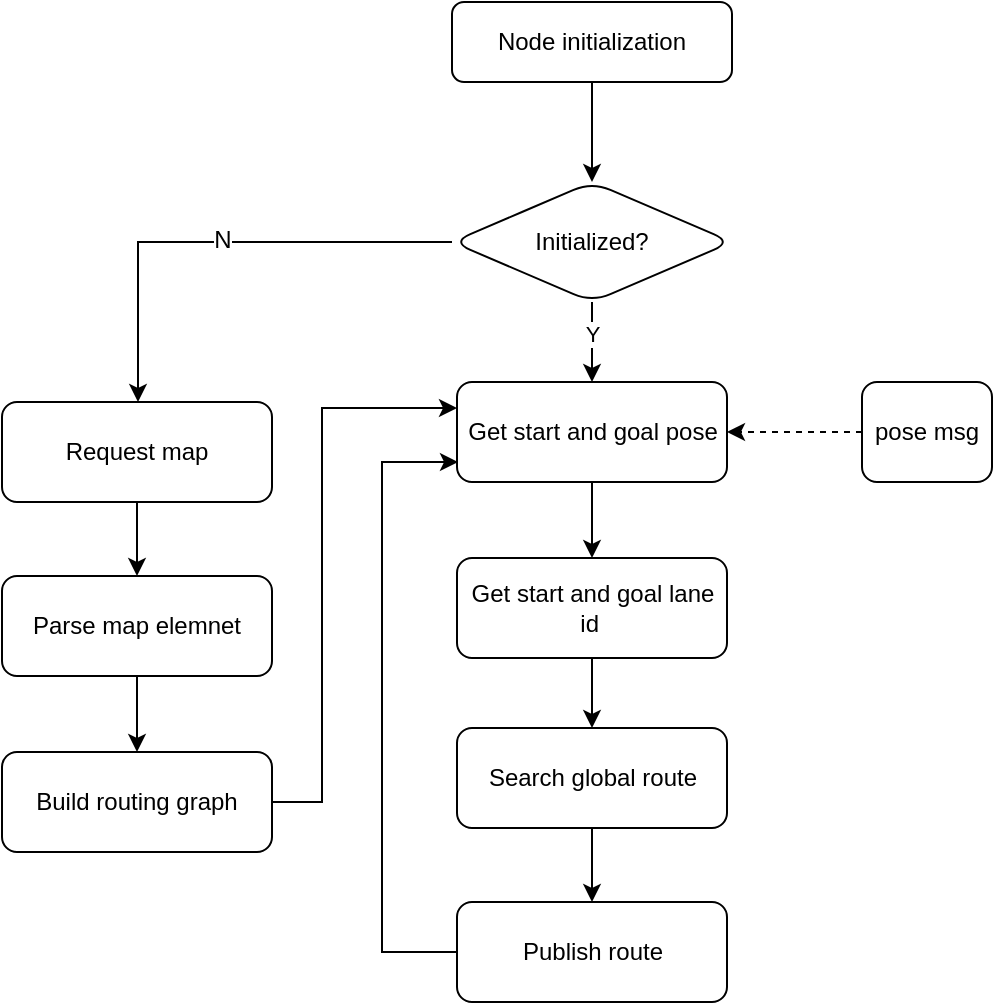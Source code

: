 <mxfile version="14.4.3" type="device" pages="2"><diagram id="N0ErzPFd7kVXvaLLsifH" name="Page-1"><mxGraphModel dx="1422" dy="796" grid="1" gridSize="10" guides="1" tooltips="1" connect="1" arrows="1" fold="1" page="1" pageScale="1" pageWidth="850" pageHeight="1100" math="0" shadow="0"><root><mxCell id="0"/><mxCell id="1" parent="0"/><mxCell id="ewvFCXUSaIu8sQdWahFU-9" style="edgeStyle=orthogonalEdgeStyle;rounded=0;orthogonalLoop=1;jettySize=auto;html=1;exitX=0;exitY=0.5;exitDx=0;exitDy=0;entryX=0.5;entryY=0;entryDx=0;entryDy=0;" parent="1" source="9wMQSS59U6I3hOSGmv3K-1" target="ewvFCXUSaIu8sQdWahFU-3" edge="1"><mxGeometry relative="1" as="geometry"><Array as="points"><mxPoint x="238" y="270"/><mxPoint x="238" y="350"/></Array></mxGeometry></mxCell><mxCell id="9wMQSS59U6I3hOSGmv3K-6" value="N" style="edgeLabel;html=1;align=center;verticalAlign=middle;resizable=0;points=[];fontSize=12;" parent="ewvFCXUSaIu8sQdWahFU-9" vertex="1" connectable="0"><mxGeometry x="0.16" relative="1" as="geometry"><mxPoint x="22.71" y="-1.03" as="offset"/></mxGeometry></mxCell><mxCell id="9wMQSS59U6I3hOSGmv3K-2" value="" style="edgeStyle=orthogonalEdgeStyle;rounded=0;orthogonalLoop=1;jettySize=auto;html=1;" parent="1" source="ewvFCXUSaIu8sQdWahFU-1" target="9wMQSS59U6I3hOSGmv3K-1" edge="1"><mxGeometry relative="1" as="geometry"/></mxCell><mxCell id="ewvFCXUSaIu8sQdWahFU-1" value="&lt;span style=&quot;font-size: 12px&quot;&gt;Node initialization&lt;/span&gt;" style="rounded=1;whiteSpace=wrap;html=1;fontSize=12;" parent="1" vertex="1"><mxGeometry x="395" y="150" width="140" height="40" as="geometry"/></mxCell><mxCell id="9wMQSS59U6I3hOSGmv3K-3" value="" style="edgeStyle=orthogonalEdgeStyle;rounded=0;orthogonalLoop=1;jettySize=auto;html=1;fontSize=12;" parent="1" source="ewvFCXUSaIu8sQdWahFU-3" target="ewvFCXUSaIu8sQdWahFU-6" edge="1"><mxGeometry relative="1" as="geometry"/></mxCell><mxCell id="ewvFCXUSaIu8sQdWahFU-3" value="Request map" style="rounded=1;whiteSpace=wrap;html=1;" parent="1" vertex="1"><mxGeometry x="170" y="350" width="135" height="50" as="geometry"/></mxCell><mxCell id="9wMQSS59U6I3hOSGmv3K-4" value="" style="edgeStyle=orthogonalEdgeStyle;rounded=0;orthogonalLoop=1;jettySize=auto;html=1;fontSize=12;" parent="1" source="ewvFCXUSaIu8sQdWahFU-6" target="ewvFCXUSaIu8sQdWahFU-20" edge="1"><mxGeometry relative="1" as="geometry"/></mxCell><mxCell id="ewvFCXUSaIu8sQdWahFU-6" value="Parse map elemnet" style="rounded=1;whiteSpace=wrap;html=1;" parent="1" vertex="1"><mxGeometry x="170" y="437" width="135" height="50" as="geometry"/></mxCell><mxCell id="ewvFCXUSaIu8sQdWahFU-14" value="" style="edgeStyle=orthogonalEdgeStyle;rounded=0;orthogonalLoop=1;jettySize=auto;html=1;" parent="1" source="ewvFCXUSaIu8sQdWahFU-11" target="ewvFCXUSaIu8sQdWahFU-13" edge="1"><mxGeometry relative="1" as="geometry"/></mxCell><mxCell id="ewvFCXUSaIu8sQdWahFU-11" value="Get start and goal pose" style="whiteSpace=wrap;html=1;rounded=1;" parent="1" vertex="1"><mxGeometry x="397.5" y="340" width="135" height="50" as="geometry"/></mxCell><mxCell id="ewvFCXUSaIu8sQdWahFU-16" value="" style="edgeStyle=orthogonalEdgeStyle;rounded=0;orthogonalLoop=1;jettySize=auto;html=1;" parent="1" source="ewvFCXUSaIu8sQdWahFU-13" target="ewvFCXUSaIu8sQdWahFU-15" edge="1"><mxGeometry relative="1" as="geometry"/></mxCell><mxCell id="ewvFCXUSaIu8sQdWahFU-13" value="Get start and goal lane id&amp;nbsp;" style="whiteSpace=wrap;html=1;rounded=1;" parent="1" vertex="1"><mxGeometry x="397.5" y="428" width="135" height="50" as="geometry"/></mxCell><mxCell id="ewvFCXUSaIu8sQdWahFU-19" value="" style="edgeStyle=orthogonalEdgeStyle;rounded=0;orthogonalLoop=1;jettySize=auto;html=1;" parent="1" source="ewvFCXUSaIu8sQdWahFU-15" target="ewvFCXUSaIu8sQdWahFU-18" edge="1"><mxGeometry relative="1" as="geometry"/></mxCell><mxCell id="ewvFCXUSaIu8sQdWahFU-15" value="Search global route" style="whiteSpace=wrap;html=1;rounded=1;" parent="1" vertex="1"><mxGeometry x="397.5" y="513" width="135" height="50" as="geometry"/></mxCell><mxCell id="9wMQSS59U6I3hOSGmv3K-10" style="edgeStyle=orthogonalEdgeStyle;rounded=0;orthogonalLoop=1;jettySize=auto;html=1;fontSize=12;" parent="1" source="ewvFCXUSaIu8sQdWahFU-18" edge="1"><mxGeometry relative="1" as="geometry"><mxPoint x="398" y="380" as="targetPoint"/><Array as="points"><mxPoint x="360" y="625"/><mxPoint x="360" y="380"/><mxPoint x="397" y="380"/></Array></mxGeometry></mxCell><mxCell id="ewvFCXUSaIu8sQdWahFU-18" value="Publish route" style="whiteSpace=wrap;html=1;rounded=1;" parent="1" vertex="1"><mxGeometry x="397.5" y="600" width="135" height="50" as="geometry"/></mxCell><mxCell id="9wMQSS59U6I3hOSGmv3K-7" value="" style="edgeStyle=orthogonalEdgeStyle;rounded=0;orthogonalLoop=1;jettySize=auto;html=1;fontSize=12;entryX=0;entryY=0.25;entryDx=0;entryDy=0;" parent="1" source="ewvFCXUSaIu8sQdWahFU-20" target="ewvFCXUSaIu8sQdWahFU-11" edge="1"><mxGeometry relative="1" as="geometry"><mxPoint x="370" y="350" as="targetPoint"/><Array as="points"><mxPoint x="330" y="550"/><mxPoint x="330" y="353"/><mxPoint x="398" y="353"/></Array></mxGeometry></mxCell><mxCell id="ewvFCXUSaIu8sQdWahFU-20" value="Build routing graph" style="whiteSpace=wrap;html=1;rounded=1;" parent="1" vertex="1"><mxGeometry x="170" y="525" width="135" height="50" as="geometry"/></mxCell><mxCell id="9wMQSS59U6I3hOSGmv3K-12" value="" style="edgeStyle=orthogonalEdgeStyle;rounded=0;orthogonalLoop=1;jettySize=auto;html=1;fontSize=12;" parent="1" source="9wMQSS59U6I3hOSGmv3K-1" target="ewvFCXUSaIu8sQdWahFU-11" edge="1"><mxGeometry relative="1" as="geometry"/></mxCell><mxCell id="OIaVDZqS5YzJ9BORCxWt-1" value="Y" style="edgeLabel;html=1;align=center;verticalAlign=middle;resizable=0;points=[];" vertex="1" connectable="0" parent="9wMQSS59U6I3hOSGmv3K-12"><mxGeometry x="-0.217" relative="1" as="geometry"><mxPoint as="offset"/></mxGeometry></mxCell><mxCell id="9wMQSS59U6I3hOSGmv3K-1" value="&lt;span style=&quot;font-size: 12px&quot;&gt;Initialized?&lt;/span&gt;" style="rhombus;whiteSpace=wrap;html=1;rounded=1;fontSize=12;" parent="1" vertex="1"><mxGeometry x="395" y="240" width="140" height="60" as="geometry"/></mxCell><mxCell id="9wMQSS59U6I3hOSGmv3K-9" value="" style="edgeStyle=orthogonalEdgeStyle;rounded=0;orthogonalLoop=1;jettySize=auto;html=1;fontSize=12;dashed=1;" parent="1" source="9wMQSS59U6I3hOSGmv3K-8" target="ewvFCXUSaIu8sQdWahFU-11" edge="1"><mxGeometry relative="1" as="geometry"/></mxCell><mxCell id="9wMQSS59U6I3hOSGmv3K-8" value="pose msg" style="whiteSpace=wrap;html=1;rounded=1;" parent="1" vertex="1"><mxGeometry x="600" y="340" width="65" height="50" as="geometry"/></mxCell></root></mxGraphModel></diagram><diagram id="pH9r_6qOtAWz2jBl6KE6" name="Page-2"><mxGraphModel dx="1995" dy="1073" grid="1" gridSize="10" guides="1" tooltips="1" connect="1" arrows="1" fold="1" page="1" pageScale="1" pageWidth="850" pageHeight="1100" math="0" shadow="0"><root><mxCell id="xw0wYCADJ14QA8_oTA6r-0"/><mxCell id="xw0wYCADJ14QA8_oTA6r-1" parent="xw0wYCADJ14QA8_oTA6r-0"/></root></mxGraphModel></diagram></mxfile>